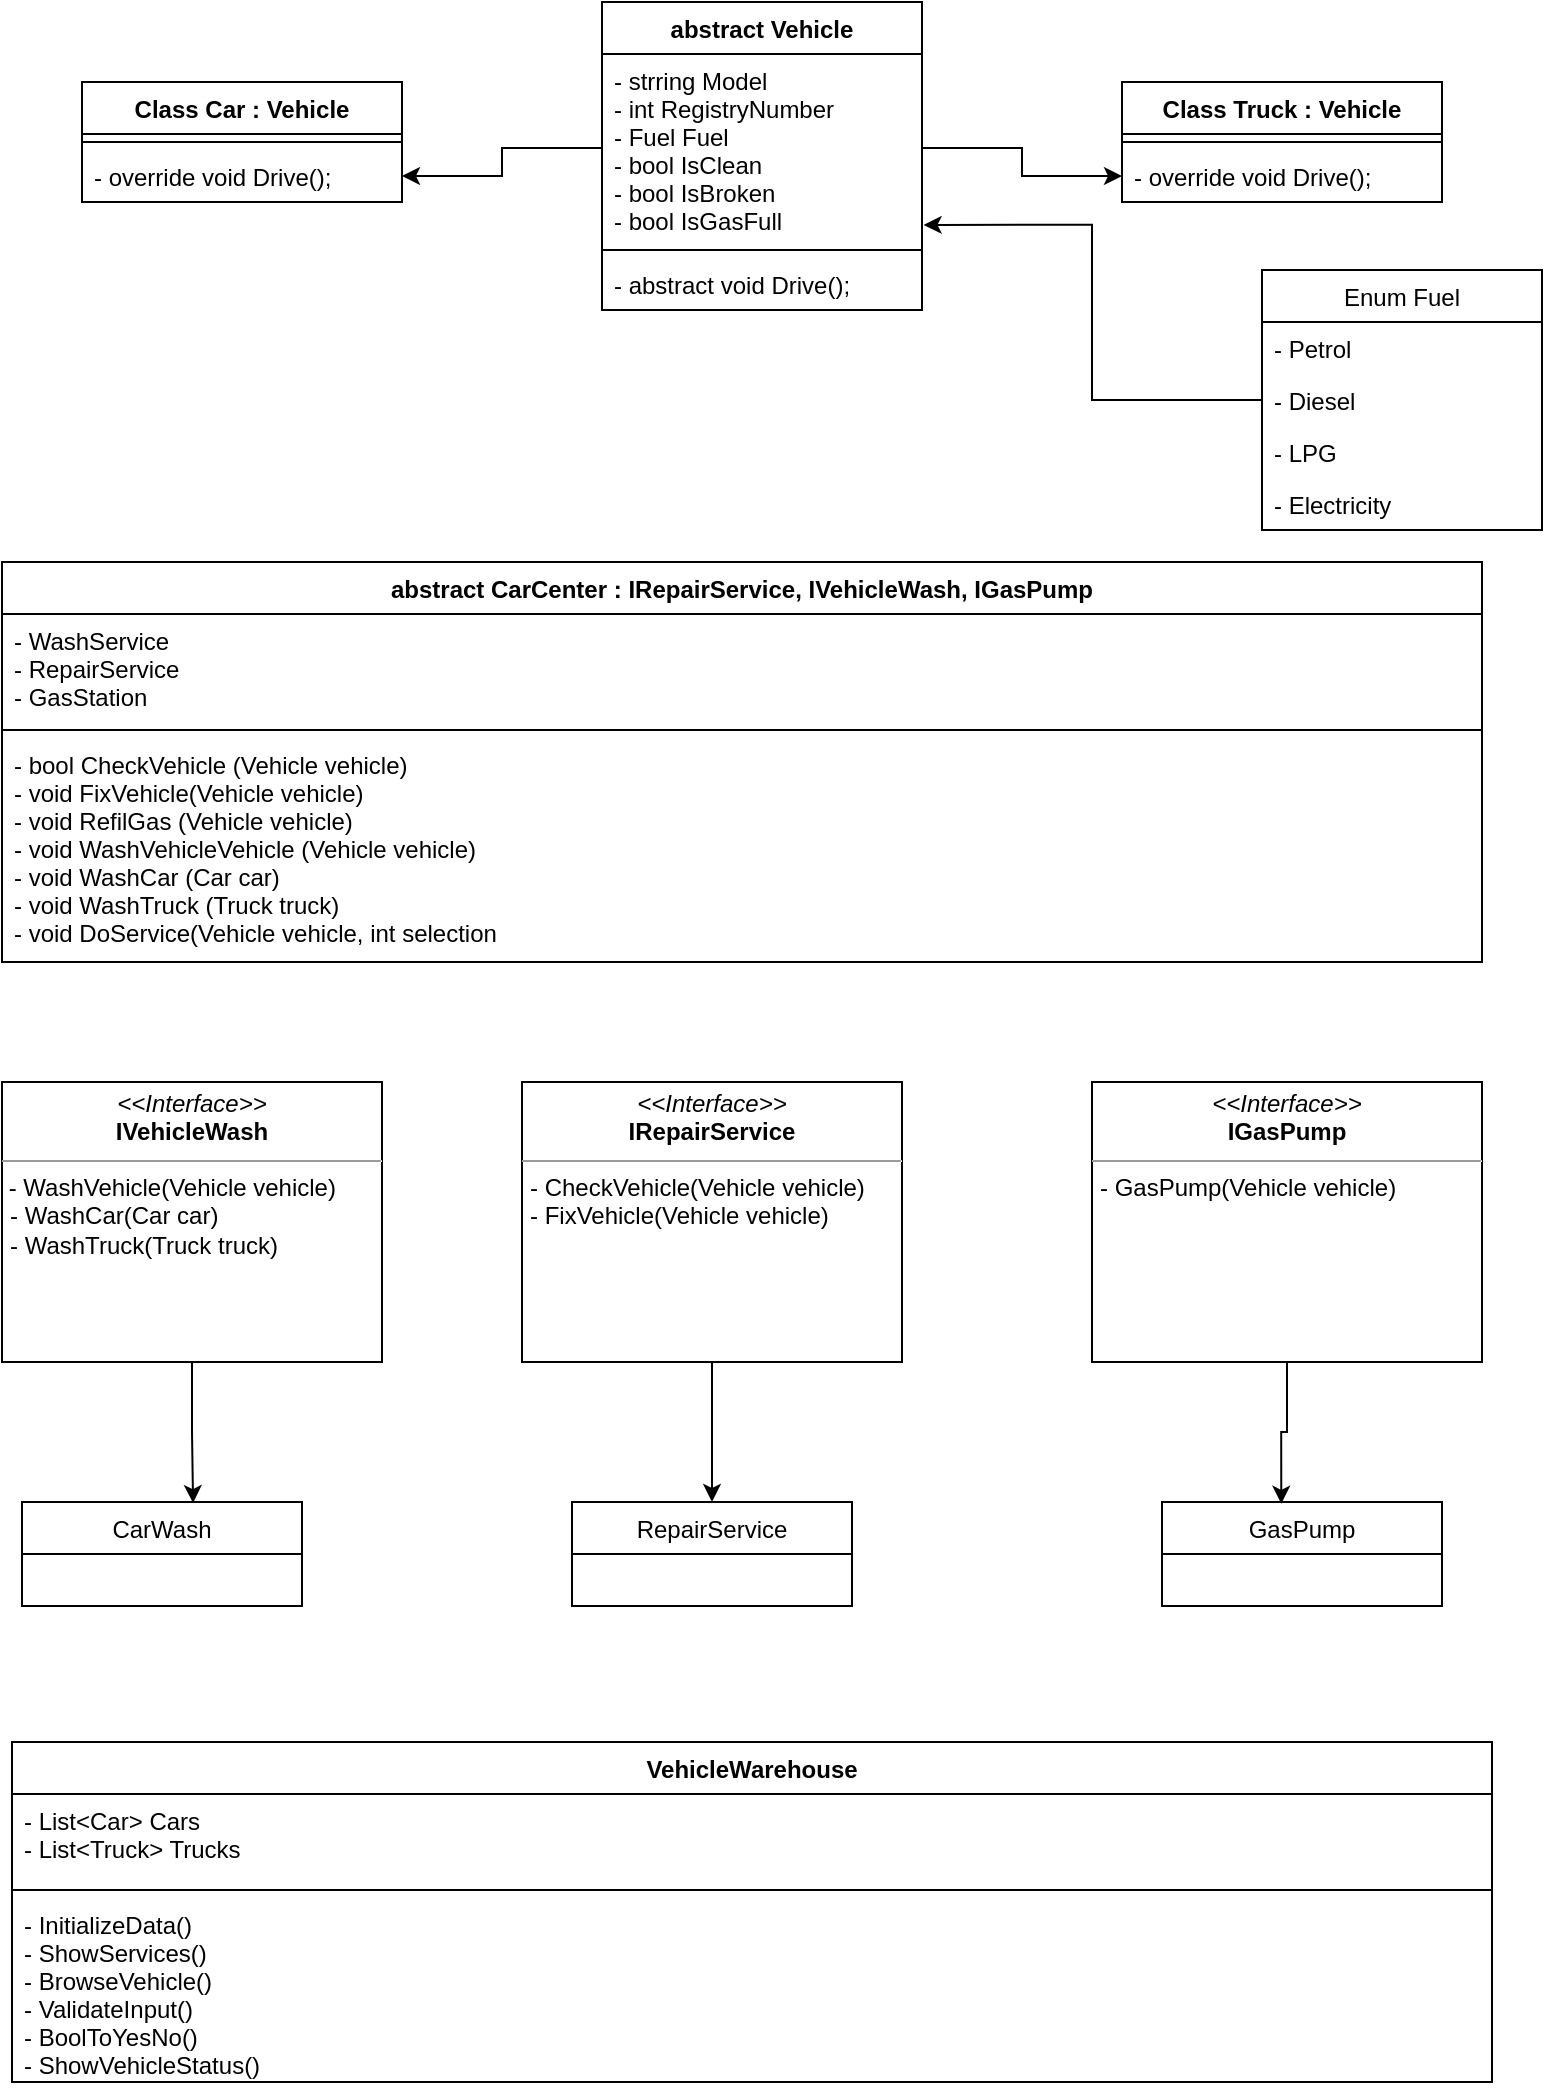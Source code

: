 <mxfile version="15.4.0" type="device"><diagram id="ua9OUBDz0XnAu__xWBeb" name="Page-1"><mxGraphModel dx="1024" dy="592" grid="1" gridSize="10" guides="1" tooltips="1" connect="1" arrows="1" fold="1" page="1" pageScale="1" pageWidth="850" pageHeight="1100" math="0" shadow="0"><root><mxCell id="0"/><mxCell id="1" parent="0"/><mxCell id="adljtpt_kn5alLVNDUXE-2" value="abstract Vehicle" style="swimlane;fontStyle=1;align=center;verticalAlign=top;childLayout=stackLayout;horizontal=1;startSize=26;horizontalStack=0;resizeParent=1;resizeParentMax=0;resizeLast=0;collapsible=1;marginBottom=0;" vertex="1" parent="1"><mxGeometry x="340" width="160" height="154" as="geometry"/></mxCell><mxCell id="adljtpt_kn5alLVNDUXE-3" value="- strring Model&#10;- int RegistryNumber&#10;- Fuel Fuel&#10;- bool IsClean&#10;- bool IsBroken&#10;- bool IsGasFull " style="text;strokeColor=none;fillColor=none;align=left;verticalAlign=top;spacingLeft=4;spacingRight=4;overflow=hidden;rotatable=0;points=[[0,0.5],[1,0.5]];portConstraint=eastwest;" vertex="1" parent="adljtpt_kn5alLVNDUXE-2"><mxGeometry y="26" width="160" height="94" as="geometry"/></mxCell><mxCell id="adljtpt_kn5alLVNDUXE-4" value="" style="line;strokeWidth=1;fillColor=none;align=left;verticalAlign=middle;spacingTop=-1;spacingLeft=3;spacingRight=3;rotatable=0;labelPosition=right;points=[];portConstraint=eastwest;" vertex="1" parent="adljtpt_kn5alLVNDUXE-2"><mxGeometry y="120" width="160" height="8" as="geometry"/></mxCell><mxCell id="adljtpt_kn5alLVNDUXE-5" value="- abstract void Drive();" style="text;strokeColor=none;fillColor=none;align=left;verticalAlign=top;spacingLeft=4;spacingRight=4;overflow=hidden;rotatable=0;points=[[0,0.5],[1,0.5]];portConstraint=eastwest;" vertex="1" parent="adljtpt_kn5alLVNDUXE-2"><mxGeometry y="128" width="160" height="26" as="geometry"/></mxCell><mxCell id="adljtpt_kn5alLVNDUXE-6" value="Class Car : Vehicle" style="swimlane;fontStyle=1;align=center;verticalAlign=top;childLayout=stackLayout;horizontal=1;startSize=26;horizontalStack=0;resizeParent=1;resizeParentMax=0;resizeLast=0;collapsible=1;marginBottom=0;" vertex="1" parent="1"><mxGeometry x="80" y="40" width="160" height="60" as="geometry"/></mxCell><mxCell id="adljtpt_kn5alLVNDUXE-8" value="" style="line;strokeWidth=1;fillColor=none;align=left;verticalAlign=middle;spacingTop=-1;spacingLeft=3;spacingRight=3;rotatable=0;labelPosition=right;points=[];portConstraint=eastwest;" vertex="1" parent="adljtpt_kn5alLVNDUXE-6"><mxGeometry y="26" width="160" height="8" as="geometry"/></mxCell><mxCell id="adljtpt_kn5alLVNDUXE-9" value="- override void Drive();" style="text;strokeColor=none;fillColor=none;align=left;verticalAlign=top;spacingLeft=4;spacingRight=4;overflow=hidden;rotatable=0;points=[[0,0.5],[1,0.5]];portConstraint=eastwest;" vertex="1" parent="adljtpt_kn5alLVNDUXE-6"><mxGeometry y="34" width="160" height="26" as="geometry"/></mxCell><mxCell id="adljtpt_kn5alLVNDUXE-10" value="Class Truck : Vehicle" style="swimlane;fontStyle=1;align=center;verticalAlign=top;childLayout=stackLayout;horizontal=1;startSize=26;horizontalStack=0;resizeParent=1;resizeParentMax=0;resizeLast=0;collapsible=1;marginBottom=0;" vertex="1" parent="1"><mxGeometry x="600" y="40" width="160" height="60" as="geometry"/></mxCell><mxCell id="adljtpt_kn5alLVNDUXE-12" value="" style="line;strokeWidth=1;fillColor=none;align=left;verticalAlign=middle;spacingTop=-1;spacingLeft=3;spacingRight=3;rotatable=0;labelPosition=right;points=[];portConstraint=eastwest;" vertex="1" parent="adljtpt_kn5alLVNDUXE-10"><mxGeometry y="26" width="160" height="8" as="geometry"/></mxCell><mxCell id="adljtpt_kn5alLVNDUXE-13" value="- override void Drive();" style="text;strokeColor=none;fillColor=none;align=left;verticalAlign=top;spacingLeft=4;spacingRight=4;overflow=hidden;rotatable=0;points=[[0,0.5],[1,0.5]];portConstraint=eastwest;" vertex="1" parent="adljtpt_kn5alLVNDUXE-10"><mxGeometry y="34" width="160" height="26" as="geometry"/></mxCell><mxCell id="adljtpt_kn5alLVNDUXE-57" style="edgeStyle=orthogonalEdgeStyle;rounded=0;orthogonalLoop=1;jettySize=auto;html=1;entryX=0.611;entryY=0.01;entryDx=0;entryDy=0;entryPerimeter=0;" edge="1" parent="1" source="adljtpt_kn5alLVNDUXE-14" target="adljtpt_kn5alLVNDUXE-40"><mxGeometry relative="1" as="geometry"/></mxCell><mxCell id="adljtpt_kn5alLVNDUXE-14" value="&lt;p style=&quot;margin: 0px ; margin-top: 4px ; text-align: center&quot;&gt;&lt;i&gt;&amp;lt;&amp;lt;Interface&amp;gt;&amp;gt;&lt;/i&gt;&lt;br&gt;&lt;b&gt;IVehicleWash&lt;/b&gt;&lt;/p&gt;&lt;hr size=&quot;1&quot;&gt;&amp;nbsp;- WashVehicle(Vehicle vehicle)&lt;br&gt;&lt;p style=&quot;margin: 0px ; margin-left: 4px&quot;&gt;- WashCar(Car car)&lt;br&gt;- WashTruck(Truck truck)&lt;/p&gt;" style="verticalAlign=top;align=left;overflow=fill;fontSize=12;fontFamily=Helvetica;html=1;" vertex="1" parent="1"><mxGeometry x="40" y="540" width="190" height="140" as="geometry"/></mxCell><mxCell id="adljtpt_kn5alLVNDUXE-55" style="edgeStyle=orthogonalEdgeStyle;rounded=0;orthogonalLoop=1;jettySize=auto;html=1;entryX=0.426;entryY=0.017;entryDx=0;entryDy=0;entryPerimeter=0;" edge="1" parent="1" source="adljtpt_kn5alLVNDUXE-15" target="adljtpt_kn5alLVNDUXE-44"><mxGeometry relative="1" as="geometry"/></mxCell><mxCell id="adljtpt_kn5alLVNDUXE-15" value="&lt;p style=&quot;margin: 0px ; margin-top: 4px ; text-align: center&quot;&gt;&lt;i&gt;&amp;lt;&amp;lt;Interface&amp;gt;&amp;gt;&lt;/i&gt;&lt;br&gt;&lt;b&gt;IGasPump&lt;/b&gt;&lt;/p&gt;&lt;hr size=&quot;1&quot;&gt;&lt;p style=&quot;margin: 0px ; margin-left: 4px&quot;&gt;- GasPump(Vehicle vehicle)&lt;br&gt;&lt;/p&gt;" style="verticalAlign=top;align=left;overflow=fill;fontSize=12;fontFamily=Helvetica;html=1;" vertex="1" parent="1"><mxGeometry x="585" y="540" width="195" height="140" as="geometry"/></mxCell><mxCell id="adljtpt_kn5alLVNDUXE-54" style="edgeStyle=orthogonalEdgeStyle;rounded=0;orthogonalLoop=1;jettySize=auto;html=1;exitX=0.5;exitY=1;exitDx=0;exitDy=0;entryX=0.5;entryY=0;entryDx=0;entryDy=0;" edge="1" parent="1" source="adljtpt_kn5alLVNDUXE-16" target="adljtpt_kn5alLVNDUXE-48"><mxGeometry relative="1" as="geometry"/></mxCell><mxCell id="adljtpt_kn5alLVNDUXE-16" value="&lt;p style=&quot;margin: 0px ; margin-top: 4px ; text-align: center&quot;&gt;&lt;i&gt;&amp;lt;&amp;lt;Interface&amp;gt;&amp;gt;&lt;/i&gt;&lt;br&gt;&lt;b&gt;IRepairService&lt;/b&gt;&lt;/p&gt;&lt;hr size=&quot;1&quot;&gt;&lt;p style=&quot;margin: 0px ; margin-left: 4px&quot;&gt;- CheckVehicle(Vehicle vehicle)&lt;br&gt;&lt;/p&gt;&lt;p style=&quot;margin: 0px ; margin-left: 4px&quot;&gt;- FixVehicle(Vehicle vehicle)&lt;/p&gt;" style="verticalAlign=top;align=left;overflow=fill;fontSize=12;fontFamily=Helvetica;html=1;" vertex="1" parent="1"><mxGeometry x="300" y="540" width="190" height="140" as="geometry"/></mxCell><mxCell id="adljtpt_kn5alLVNDUXE-21" value="" style="edgeStyle=orthogonalEdgeStyle;rounded=0;orthogonalLoop=1;jettySize=auto;html=1;" edge="1" parent="1" source="adljtpt_kn5alLVNDUXE-3" target="adljtpt_kn5alLVNDUXE-9"><mxGeometry relative="1" as="geometry"/></mxCell><mxCell id="adljtpt_kn5alLVNDUXE-22" value="" style="edgeStyle=orthogonalEdgeStyle;rounded=0;orthogonalLoop=1;jettySize=auto;html=1;" edge="1" parent="1" source="adljtpt_kn5alLVNDUXE-3" target="adljtpt_kn5alLVNDUXE-13"><mxGeometry relative="1" as="geometry"/></mxCell><mxCell id="adljtpt_kn5alLVNDUXE-23" value="Enum Fuel" style="swimlane;fontStyle=0;childLayout=stackLayout;horizontal=1;startSize=26;fillColor=none;horizontalStack=0;resizeParent=1;resizeParentMax=0;resizeLast=0;collapsible=1;marginBottom=0;" vertex="1" parent="1"><mxGeometry x="670" y="134" width="140" height="130" as="geometry"/></mxCell><mxCell id="adljtpt_kn5alLVNDUXE-24" value="- Petrol" style="text;strokeColor=none;fillColor=none;align=left;verticalAlign=top;spacingLeft=4;spacingRight=4;overflow=hidden;rotatable=0;points=[[0,0.5],[1,0.5]];portConstraint=eastwest;" vertex="1" parent="adljtpt_kn5alLVNDUXE-23"><mxGeometry y="26" width="140" height="26" as="geometry"/></mxCell><mxCell id="adljtpt_kn5alLVNDUXE-25" value="- Diesel" style="text;strokeColor=none;fillColor=none;align=left;verticalAlign=top;spacingLeft=4;spacingRight=4;overflow=hidden;rotatable=0;points=[[0,0.5],[1,0.5]];portConstraint=eastwest;" vertex="1" parent="adljtpt_kn5alLVNDUXE-23"><mxGeometry y="52" width="140" height="26" as="geometry"/></mxCell><mxCell id="adljtpt_kn5alLVNDUXE-26" value="- LPG" style="text;strokeColor=none;fillColor=none;align=left;verticalAlign=top;spacingLeft=4;spacingRight=4;overflow=hidden;rotatable=0;points=[[0,0.5],[1,0.5]];portConstraint=eastwest;" vertex="1" parent="adljtpt_kn5alLVNDUXE-23"><mxGeometry y="78" width="140" height="26" as="geometry"/></mxCell><mxCell id="adljtpt_kn5alLVNDUXE-28" value="- Electricity" style="text;strokeColor=none;fillColor=none;align=left;verticalAlign=top;spacingLeft=4;spacingRight=4;overflow=hidden;rotatable=0;points=[[0,0.5],[1,0.5]];portConstraint=eastwest;" vertex="1" parent="adljtpt_kn5alLVNDUXE-23"><mxGeometry y="104" width="140" height="26" as="geometry"/></mxCell><mxCell id="adljtpt_kn5alLVNDUXE-37" style="edgeStyle=orthogonalEdgeStyle;rounded=0;orthogonalLoop=1;jettySize=auto;html=1;entryX=1.005;entryY=0.909;entryDx=0;entryDy=0;entryPerimeter=0;" edge="1" parent="1" source="adljtpt_kn5alLVNDUXE-25" target="adljtpt_kn5alLVNDUXE-3"><mxGeometry relative="1" as="geometry"/></mxCell><mxCell id="adljtpt_kn5alLVNDUXE-40" value="CarWash" style="swimlane;fontStyle=0;childLayout=stackLayout;horizontal=1;startSize=26;fillColor=none;horizontalStack=0;resizeParent=1;resizeParentMax=0;resizeLast=0;collapsible=1;marginBottom=0;" vertex="1" parent="1"><mxGeometry x="50" y="750" width="140" height="52" as="geometry"/></mxCell><mxCell id="adljtpt_kn5alLVNDUXE-44" value="GasPump" style="swimlane;fontStyle=0;childLayout=stackLayout;horizontal=1;startSize=26;fillColor=none;horizontalStack=0;resizeParent=1;resizeParentMax=0;resizeLast=0;collapsible=1;marginBottom=0;" vertex="1" parent="1"><mxGeometry x="620" y="750" width="140" height="52" as="geometry"/></mxCell><mxCell id="adljtpt_kn5alLVNDUXE-48" value="RepairService" style="swimlane;fontStyle=0;childLayout=stackLayout;horizontal=1;startSize=26;fillColor=none;horizontalStack=0;resizeParent=1;resizeParentMax=0;resizeLast=0;collapsible=1;marginBottom=0;" vertex="1" parent="1"><mxGeometry x="325" y="750" width="140" height="52" as="geometry"/></mxCell><mxCell id="adljtpt_kn5alLVNDUXE-58" value="VehicleWarehouse" style="swimlane;fontStyle=1;align=center;verticalAlign=top;childLayout=stackLayout;horizontal=1;startSize=26;horizontalStack=0;resizeParent=1;resizeParentMax=0;resizeLast=0;collapsible=1;marginBottom=0;" vertex="1" parent="1"><mxGeometry x="45" y="870" width="740" height="170" as="geometry"/></mxCell><mxCell id="adljtpt_kn5alLVNDUXE-59" value="- List&lt;Car&gt; Cars&#10;- List&lt;Truck&gt; Trucks" style="text;strokeColor=none;fillColor=none;align=left;verticalAlign=top;spacingLeft=4;spacingRight=4;overflow=hidden;rotatable=0;points=[[0,0.5],[1,0.5]];portConstraint=eastwest;" vertex="1" parent="adljtpt_kn5alLVNDUXE-58"><mxGeometry y="26" width="740" height="44" as="geometry"/></mxCell><mxCell id="adljtpt_kn5alLVNDUXE-60" value="" style="line;strokeWidth=1;fillColor=none;align=left;verticalAlign=middle;spacingTop=-1;spacingLeft=3;spacingRight=3;rotatable=0;labelPosition=right;points=[];portConstraint=eastwest;" vertex="1" parent="adljtpt_kn5alLVNDUXE-58"><mxGeometry y="70" width="740" height="8" as="geometry"/></mxCell><mxCell id="adljtpt_kn5alLVNDUXE-61" value="- InitializeData()&#10;- ShowServices()&#10;- BrowseVehicle()&#10;- ValidateInput()&#10;- BoolToYesNo()&#10;- ShowVehicleStatus()&#10;" style="text;strokeColor=none;fillColor=none;align=left;verticalAlign=top;spacingLeft=4;spacingRight=4;overflow=hidden;rotatable=0;points=[[0,0.5],[1,0.5]];portConstraint=eastwest;" vertex="1" parent="adljtpt_kn5alLVNDUXE-58"><mxGeometry y="78" width="740" height="92" as="geometry"/></mxCell><mxCell id="adljtpt_kn5alLVNDUXE-63" value="&lt;p style=&quot;margin: 0px ; margin-top: 4px ; text-align: center&quot;&gt;&lt;i&gt;&amp;lt;&amp;lt;Interface&amp;gt;&amp;gt;&lt;/i&gt;&lt;br&gt;&lt;b&gt;IVehicleWash&lt;/b&gt;&lt;/p&gt;&lt;hr size=&quot;1&quot;&gt;&amp;nbsp;- WashVehicle(Vehicle vehicle)&lt;br&gt;&lt;p style=&quot;margin: 0px ; margin-left: 4px&quot;&gt;- WashCar(Car car)&lt;br&gt;- WashTruck(Truck truck)&lt;/p&gt;" style="verticalAlign=top;align=left;overflow=fill;fontSize=12;fontFamily=Helvetica;html=1;" vertex="1" parent="1"><mxGeometry x="40" y="540" width="190" height="140" as="geometry"/></mxCell><mxCell id="adljtpt_kn5alLVNDUXE-72" value="abstract CarCenter : IRepairService, IVehicleWash, IGasPump" style="swimlane;fontStyle=1;align=center;verticalAlign=top;childLayout=stackLayout;horizontal=1;startSize=26;horizontalStack=0;resizeParent=1;resizeParentMax=0;resizeLast=0;collapsible=1;marginBottom=0;" vertex="1" parent="1"><mxGeometry x="40" y="280" width="740" height="200" as="geometry"/></mxCell><mxCell id="adljtpt_kn5alLVNDUXE-73" value="- WashService&#10;- RepairService&#10;- GasStation" style="text;strokeColor=none;fillColor=none;align=left;verticalAlign=top;spacingLeft=4;spacingRight=4;overflow=hidden;rotatable=0;points=[[0,0.5],[1,0.5]];portConstraint=eastwest;" vertex="1" parent="adljtpt_kn5alLVNDUXE-72"><mxGeometry y="26" width="740" height="54" as="geometry"/></mxCell><mxCell id="adljtpt_kn5alLVNDUXE-74" value="" style="line;strokeWidth=1;fillColor=none;align=left;verticalAlign=middle;spacingTop=-1;spacingLeft=3;spacingRight=3;rotatable=0;labelPosition=right;points=[];portConstraint=eastwest;" vertex="1" parent="adljtpt_kn5alLVNDUXE-72"><mxGeometry y="80" width="740" height="8" as="geometry"/></mxCell><mxCell id="adljtpt_kn5alLVNDUXE-75" value="- bool CheckVehicle (Vehicle vehicle) &#10;- void FixVehicle(Vehicle vehicle)&#10;- void RefilGas (Vehicle vehicle)&#10;- void WashVehicleVehicle (Vehicle vehicle)&#10;- void WashCar (Car car)&#10;- void WashTruck (Truck truck)&#10;- void DoService(Vehicle vehicle, int selection" style="text;strokeColor=none;fillColor=none;align=left;verticalAlign=top;spacingLeft=4;spacingRight=4;overflow=hidden;rotatable=0;points=[[0,0.5],[1,0.5]];portConstraint=eastwest;" vertex="1" parent="adljtpt_kn5alLVNDUXE-72"><mxGeometry y="88" width="740" height="112" as="geometry"/></mxCell></root></mxGraphModel></diagram></mxfile>